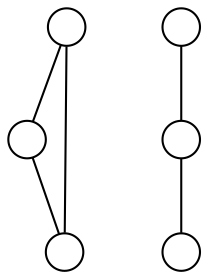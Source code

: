 graph
{
0[shape="circle",height=0.25,label=""];
1[shape="circle",height=0.25,label=""];
2[shape="circle",height=0.25,label=""];
3[shape="circle",height=0.25,label=""];
4[shape="circle",height=0.25,label=""];
5[shape="circle",height=0.25,label=""];
0--1;
0--2;
1--2;
3--4;
4--5;
}
